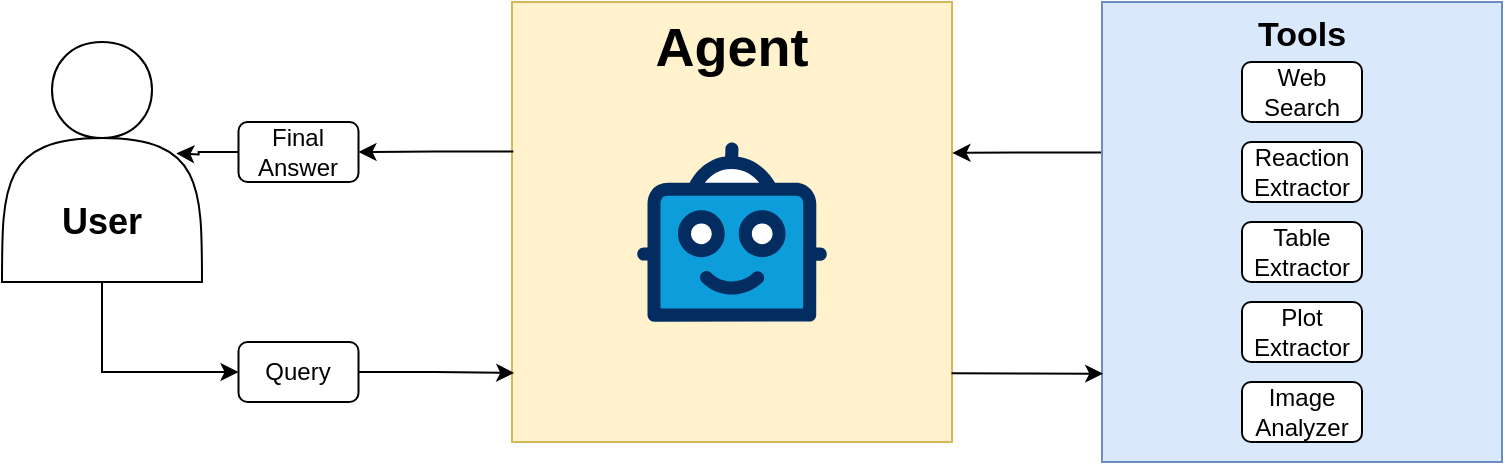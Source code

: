 <mxfile version="24.4.6" type="github">
  <diagram id="C5RBs43oDa-KdzZeNtuy" name="Page-1">
    <mxGraphModel dx="1224" dy="816" grid="1" gridSize="10" guides="1" tooltips="1" connect="1" arrows="1" fold="1" page="1" pageScale="1" pageWidth="827" pageHeight="1169" math="0" shadow="0">
      <root>
        <mxCell id="WIyWlLk6GJQsqaUBKTNV-0" />
        <mxCell id="WIyWlLk6GJQsqaUBKTNV-1" parent="WIyWlLk6GJQsqaUBKTNV-0" />
        <mxCell id="bgiFweWNKIawArNruuzJ-10" value="Agent" style="whiteSpace=wrap;html=1;aspect=fixed;fillColor=#fff2cc;strokeColor=#d6b656;verticalAlign=top;fontSize=27;fontStyle=1" parent="WIyWlLk6GJQsqaUBKTNV-1" vertex="1">
          <mxGeometry x="285" y="310" width="220" height="220" as="geometry" />
        </mxCell>
        <mxCell id="bgiFweWNKIawArNruuzJ-11" style="edgeStyle=orthogonalEdgeStyle;rounded=0;orthogonalLoop=1;jettySize=auto;html=1;entryX=0.005;entryY=0.843;entryDx=0;entryDy=0;entryPerimeter=0;" parent="WIyWlLk6GJQsqaUBKTNV-1" source="WIyWlLk6GJQsqaUBKTNV-3" target="bgiFweWNKIawArNruuzJ-10" edge="1">
          <mxGeometry relative="1" as="geometry" />
        </mxCell>
        <mxCell id="WIyWlLk6GJQsqaUBKTNV-3" value="Query" style="rounded=1;whiteSpace=wrap;html=1;fontSize=12;glass=0;strokeWidth=1;shadow=0;" parent="WIyWlLk6GJQsqaUBKTNV-1" vertex="1">
          <mxGeometry x="148.25" y="480" width="60" height="30" as="geometry" />
        </mxCell>
        <mxCell id="bgiFweWNKIawArNruuzJ-63" style="edgeStyle=orthogonalEdgeStyle;rounded=0;orthogonalLoop=1;jettySize=auto;html=1;entryX=0;entryY=0.5;entryDx=0;entryDy=0;exitX=0.5;exitY=1;exitDx=0;exitDy=0;" parent="WIyWlLk6GJQsqaUBKTNV-1" source="bgiFweWNKIawArNruuzJ-1" target="WIyWlLk6GJQsqaUBKTNV-3" edge="1">
          <mxGeometry relative="1" as="geometry" />
        </mxCell>
        <mxCell id="bgiFweWNKIawArNruuzJ-1" value="" style="shape=actor;whiteSpace=wrap;html=1;" parent="WIyWlLk6GJQsqaUBKTNV-1" vertex="1">
          <mxGeometry x="30" y="330" width="100" height="120" as="geometry" />
        </mxCell>
        <mxCell id="bgiFweWNKIawArNruuzJ-3" value="" style="verticalLabelPosition=bottom;aspect=fixed;html=1;shape=mxgraph.salesforce.bots;" parent="WIyWlLk6GJQsqaUBKTNV-1" vertex="1">
          <mxGeometry x="347.63" y="380" width="94.75" height="90" as="geometry" />
        </mxCell>
        <mxCell id="bgiFweWNKIawArNruuzJ-5" value="Final&lt;div&gt;Answer&lt;/div&gt;" style="rounded=1;whiteSpace=wrap;html=1;fontSize=12;glass=0;strokeWidth=1;shadow=0;" parent="WIyWlLk6GJQsqaUBKTNV-1" vertex="1">
          <mxGeometry x="148.25" y="370" width="60" height="30" as="geometry" />
        </mxCell>
        <mxCell id="bgiFweWNKIawArNruuzJ-80" style="edgeStyle=orthogonalEdgeStyle;rounded=0;orthogonalLoop=1;jettySize=auto;html=1;entryX=1.001;entryY=0.343;entryDx=0;entryDy=0;entryPerimeter=0;exitX=0.006;exitY=0.327;exitDx=0;exitDy=0;exitPerimeter=0;" parent="WIyWlLk6GJQsqaUBKTNV-1" source="bgiFweWNKIawArNruuzJ-30" target="bgiFweWNKIawArNruuzJ-10" edge="1">
          <mxGeometry relative="1" as="geometry">
            <mxPoint x="520" y="360" as="targetPoint" />
          </mxGeometry>
        </mxCell>
        <mxCell id="bgiFweWNKIawArNruuzJ-30" value="Tools" style="rounded=0;whiteSpace=wrap;html=1;fillColor=#dae8fc;strokeColor=#6c8ebf;fontSize=17;verticalAlign=top;fontStyle=1" parent="WIyWlLk6GJQsqaUBKTNV-1" vertex="1">
          <mxGeometry x="580" y="310" width="200" height="230" as="geometry" />
        </mxCell>
        <mxCell id="bgiFweWNKIawArNruuzJ-22" value="Web Search" style="rounded=1;whiteSpace=wrap;html=1;fontSize=12;glass=0;strokeWidth=1;shadow=0;" parent="WIyWlLk6GJQsqaUBKTNV-1" vertex="1">
          <mxGeometry x="650" y="340" width="60" height="30" as="geometry" />
        </mxCell>
        <mxCell id="bgiFweWNKIawArNruuzJ-82" style="edgeStyle=orthogonalEdgeStyle;rounded=0;orthogonalLoop=1;jettySize=auto;html=1;entryX=1;entryY=0.5;entryDx=0;entryDy=0;exitX=0.003;exitY=0.34;exitDx=0;exitDy=0;exitPerimeter=0;" parent="WIyWlLk6GJQsqaUBKTNV-1" source="bgiFweWNKIawArNruuzJ-10" target="bgiFweWNKIawArNruuzJ-5" edge="1">
          <mxGeometry relative="1" as="geometry">
            <mxPoint x="290" y="390" as="sourcePoint" />
          </mxGeometry>
        </mxCell>
        <mxCell id="bgiFweWNKIawArNruuzJ-76" style="edgeStyle=orthogonalEdgeStyle;rounded=0;orthogonalLoop=1;jettySize=auto;html=1;entryX=0.003;entryY=0.808;entryDx=0;entryDy=0;entryPerimeter=0;exitX=0.999;exitY=0.844;exitDx=0;exitDy=0;exitPerimeter=0;" parent="WIyWlLk6GJQsqaUBKTNV-1" source="bgiFweWNKIawArNruuzJ-10" target="bgiFweWNKIawArNruuzJ-30" edge="1">
          <mxGeometry relative="1" as="geometry">
            <mxPoint x="498.3" y="495" as="sourcePoint" />
          </mxGeometry>
        </mxCell>
        <mxCell id="bgiFweWNKIawArNruuzJ-81" value="User" style="text;html=1;align=center;verticalAlign=middle;whiteSpace=wrap;rounded=0;fontSize=18;fontStyle=1" parent="WIyWlLk6GJQsqaUBKTNV-1" vertex="1">
          <mxGeometry x="50" y="405" width="60" height="30" as="geometry" />
        </mxCell>
        <mxCell id="bgiFweWNKIawArNruuzJ-83" style="edgeStyle=orthogonalEdgeStyle;rounded=0;orthogonalLoop=1;jettySize=auto;html=1;entryX=0.965;entryY=0.971;entryDx=0;entryDy=0;entryPerimeter=0;" parent="WIyWlLk6GJQsqaUBKTNV-1" source="bgiFweWNKIawArNruuzJ-5" edge="1">
          <mxGeometry relative="1" as="geometry">
            <mxPoint x="117.178" y="385.714" as="targetPoint" />
          </mxGeometry>
        </mxCell>
        <mxCell id="2ntiPk4uv752NhkLSkWT-0" value="Reaction Extractor" style="rounded=1;whiteSpace=wrap;html=1;fontSize=12;glass=0;strokeWidth=1;shadow=0;" vertex="1" parent="WIyWlLk6GJQsqaUBKTNV-1">
          <mxGeometry x="650" y="380" width="60" height="30" as="geometry" />
        </mxCell>
        <mxCell id="2ntiPk4uv752NhkLSkWT-1" value="Table Extractor" style="rounded=1;whiteSpace=wrap;html=1;fontSize=12;glass=0;strokeWidth=1;shadow=0;" vertex="1" parent="WIyWlLk6GJQsqaUBKTNV-1">
          <mxGeometry x="650" y="420" width="60" height="30" as="geometry" />
        </mxCell>
        <mxCell id="2ntiPk4uv752NhkLSkWT-2" value="Plot Extractor" style="rounded=1;whiteSpace=wrap;html=1;fontSize=12;glass=0;strokeWidth=1;shadow=0;" vertex="1" parent="WIyWlLk6GJQsqaUBKTNV-1">
          <mxGeometry x="650" y="460" width="60" height="30" as="geometry" />
        </mxCell>
        <mxCell id="2ntiPk4uv752NhkLSkWT-5" value="Image Analyzer" style="rounded=1;whiteSpace=wrap;html=1;fontSize=12;glass=0;strokeWidth=1;shadow=0;" vertex="1" parent="WIyWlLk6GJQsqaUBKTNV-1">
          <mxGeometry x="650" y="500" width="60" height="30" as="geometry" />
        </mxCell>
      </root>
    </mxGraphModel>
  </diagram>
</mxfile>
